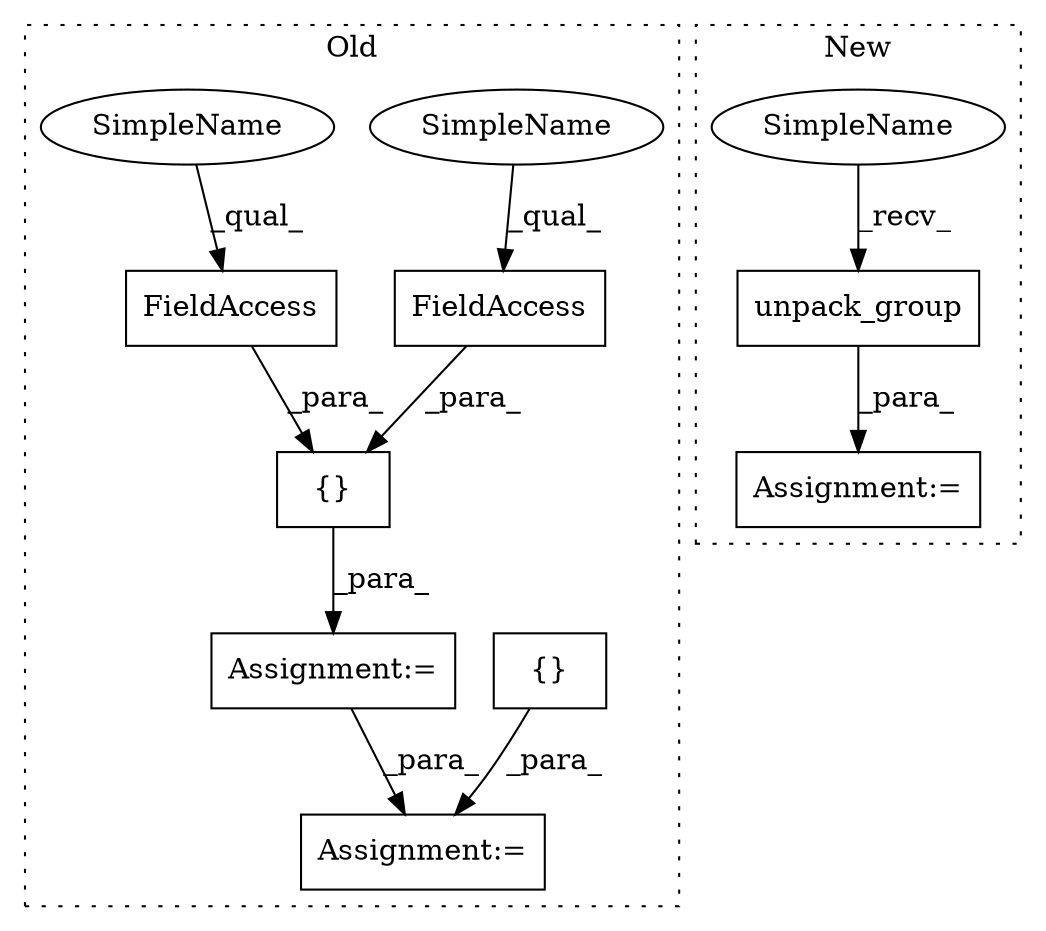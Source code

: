 digraph G {
subgraph cluster0 {
1 [label="{}" a="4" s="8709,8770" l="1,1" shape="box"];
3 [label="FieldAccess" a="22" s="8739" l="31" shape="box"];
4 [label="FieldAccess" a="22" s="8710" l="28" shape="box"];
5 [label="Assignment:=" a="7" s="9121" l="2" shape="box"];
7 [label="{}" a="4" s="8999,9027" l="1,1" shape="box"];
8 [label="Assignment:=" a="7" s="8698" l="2" shape="box"];
9 [label="SimpleName" a="42" s="8710" l="11" shape="ellipse"];
10 [label="SimpleName" a="42" s="8739" l="11" shape="ellipse"];
label = "Old";
style="dotted";
}
subgraph cluster1 {
2 [label="unpack_group" a="32" s="9680" l="14" shape="box"];
6 [label="Assignment:=" a="7" s="9666" l="2" shape="box"];
11 [label="SimpleName" a="42" s="9668" l="11" shape="ellipse"];
label = "New";
style="dotted";
}
1 -> 8 [label="_para_"];
2 -> 6 [label="_para_"];
3 -> 1 [label="_para_"];
4 -> 1 [label="_para_"];
7 -> 5 [label="_para_"];
8 -> 5 [label="_para_"];
9 -> 4 [label="_qual_"];
10 -> 3 [label="_qual_"];
11 -> 2 [label="_recv_"];
}
